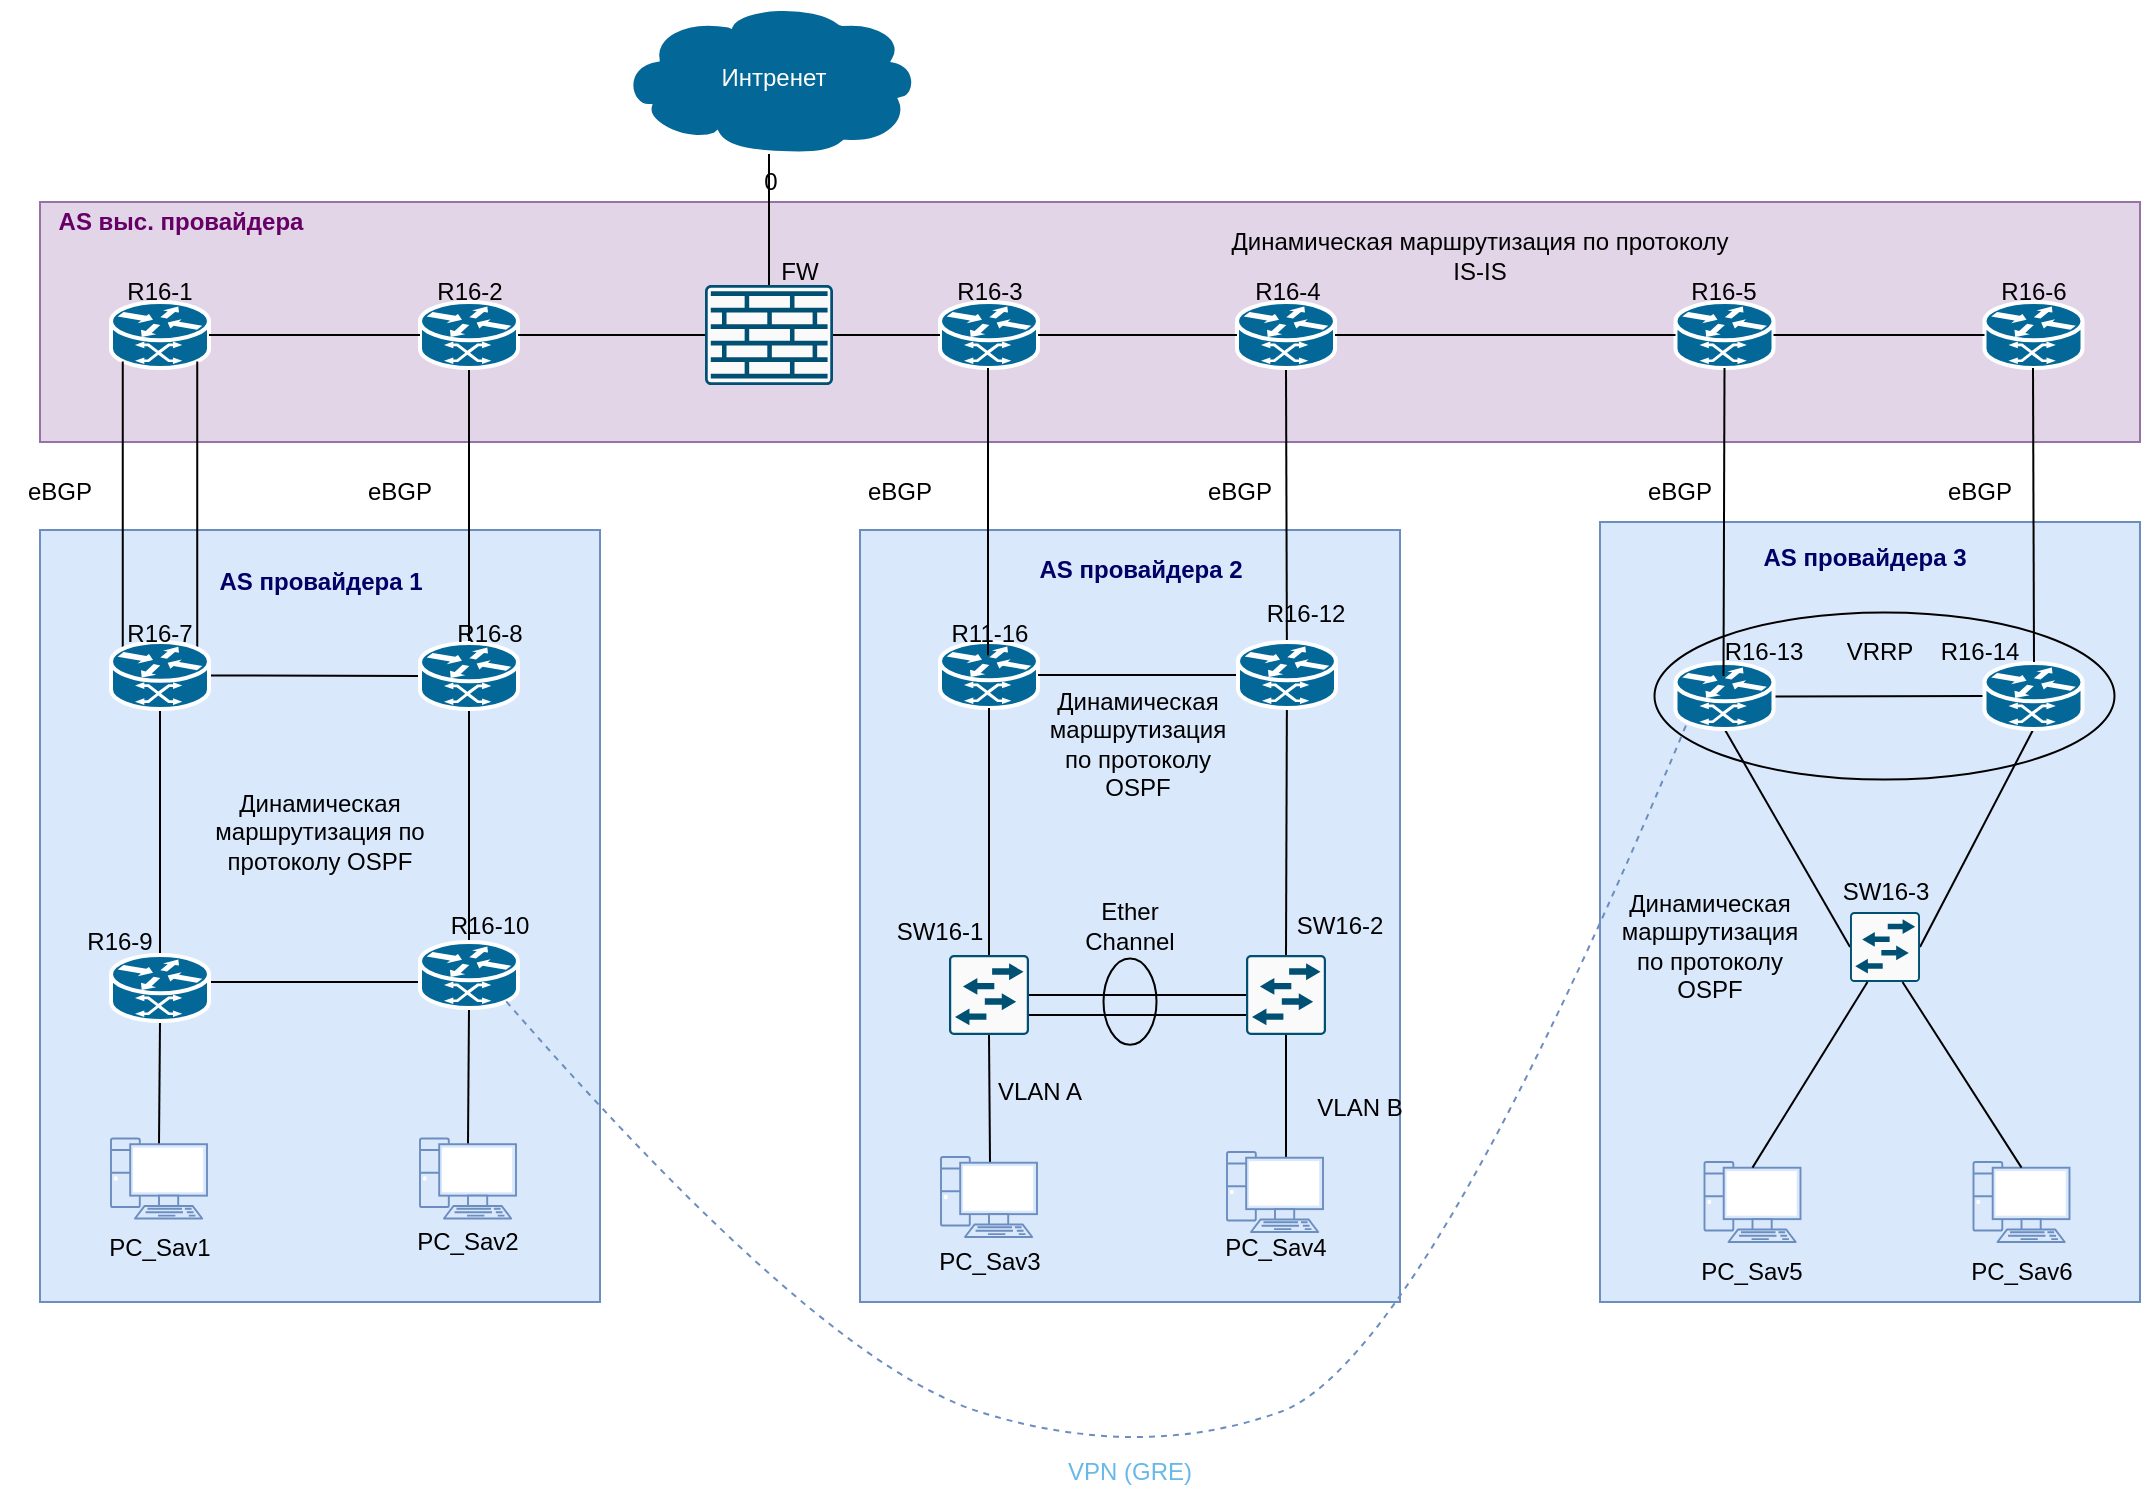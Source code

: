<mxfile version="24.1.0" type="device">
  <diagram name="Страница — 1" id="AS_jRVgHXqLolTaCPsnB">
    <mxGraphModel dx="1290" dy="1798" grid="1" gridSize="10" guides="1" tooltips="1" connect="1" arrows="1" fold="1" page="1" pageScale="1" pageWidth="827" pageHeight="1169" math="0" shadow="0">
      <root>
        <mxCell id="0" />
        <mxCell id="1" parent="0" />
        <mxCell id="_Y63xGjcMq6W06e6BIbA-4" value="" style="verticalLabelPosition=top;verticalAlign=bottom;html=1;shape=mxgraph.basic.rect;fillColor2=none;strokeWidth=1;size=20;indent=5;fillColor=#dae8fc;strokeColor=#6c8ebf;labelPosition=left;align=right;" parent="1" vertex="1">
          <mxGeometry x="850" y="210" width="270" height="390" as="geometry" />
        </mxCell>
        <mxCell id="xhjMILzV3hz77SDHHNJz-1" value="" style="verticalLabelPosition=top;verticalAlign=bottom;html=1;shape=mxgraph.basic.rect;fillColor2=none;strokeWidth=1;size=20;indent=5;fillColor=#e1d5e7;strokeColor=#9673a6;labelPosition=left;align=right;" parent="1" vertex="1">
          <mxGeometry x="70" y="50" width="1050" height="120" as="geometry" />
        </mxCell>
        <mxCell id="xhjMILzV3hz77SDHHNJz-2" value="AS выс. провайдера" style="text;strokeColor=none;fillColor=none;html=1;fontSize=12;fontStyle=1;verticalAlign=middle;align=center;fontColor=#660066;" parent="1" vertex="1">
          <mxGeometry x="60" y="40" width="160" height="40" as="geometry" />
        </mxCell>
        <mxCell id="xhjMILzV3hz77SDHHNJz-3" value="" style="verticalLabelPosition=top;verticalAlign=bottom;html=1;shape=mxgraph.basic.rect;fillColor2=none;strokeWidth=1;size=20;indent=5;fillColor=#dae8fc;strokeColor=#6c8ebf;labelPosition=left;align=right;" parent="1" vertex="1">
          <mxGeometry x="70" y="214" width="280" height="386" as="geometry" />
        </mxCell>
        <mxCell id="xhjMILzV3hz77SDHHNJz-5" value="&lt;font color=&quot;#000066&quot;&gt;AS провайдера 1&lt;/font&gt;" style="text;strokeColor=none;fillColor=none;html=1;fontSize=12;fontStyle=1;verticalAlign=middle;align=center;fontColor=#660066;" parent="1" vertex="1">
          <mxGeometry x="130" y="220" width="160" height="40" as="geometry" />
        </mxCell>
        <mxCell id="xhjMILzV3hz77SDHHNJz-6" value="" style="verticalLabelPosition=top;verticalAlign=bottom;html=1;shape=mxgraph.basic.rect;fillColor2=none;strokeWidth=1;size=20;indent=5;fillColor=#dae8fc;strokeColor=#6c8ebf;labelPosition=left;align=right;" parent="1" vertex="1">
          <mxGeometry x="480" y="214" width="270" height="386" as="geometry" />
        </mxCell>
        <mxCell id="xhjMILzV3hz77SDHHNJz-8" value="&lt;font color=&quot;#000066&quot;&gt;AS провайдера 2&lt;/font&gt;" style="text;strokeColor=none;fillColor=none;html=1;fontSize=12;fontStyle=1;verticalAlign=middle;align=center;fontColor=#660066;" parent="1" vertex="1">
          <mxGeometry x="540" y="214" width="160" height="40" as="geometry" />
        </mxCell>
        <mxCell id="xhjMILzV3hz77SDHHNJz-14" value="" style="shape=mxgraph.cisco.routers.atm_router;sketch=0;html=1;pointerEvents=1;dashed=0;fillColor=#036897;strokeColor=#ffffff;strokeWidth=2;verticalLabelPosition=bottom;verticalAlign=top;align=center;outlineConnect=0;" parent="1" vertex="1">
          <mxGeometry x="520" y="270" width="49" height="33" as="geometry" />
        </mxCell>
        <mxCell id="xhjMILzV3hz77SDHHNJz-16" value="" style="shape=mxgraph.cisco.routers.atm_router;sketch=0;html=1;pointerEvents=1;dashed=0;fillColor=#036897;strokeColor=#ffffff;strokeWidth=2;verticalLabelPosition=bottom;verticalAlign=top;align=center;outlineConnect=0;" parent="1" vertex="1">
          <mxGeometry x="105.5" y="100" width="49" height="33" as="geometry" />
        </mxCell>
        <mxCell id="xhjMILzV3hz77SDHHNJz-17" value="" style="shape=mxgraph.cisco.routers.atm_router;sketch=0;html=1;pointerEvents=1;dashed=0;fillColor=#036897;strokeColor=#ffffff;strokeWidth=2;verticalLabelPosition=bottom;verticalAlign=top;align=center;outlineConnect=0;" parent="1" vertex="1">
          <mxGeometry x="520" y="100" width="49" height="33" as="geometry" />
        </mxCell>
        <mxCell id="xhjMILzV3hz77SDHHNJz-19" value="0" style="shape=mxgraph.cisco.storage.cloud;sketch=0;html=1;pointerEvents=1;dashed=0;fillColor=#036897;strokeColor=#ffffff;strokeWidth=2;verticalLabelPosition=bottom;verticalAlign=top;align=center;outlineConnect=0;" parent="1" vertex="1">
          <mxGeometry x="359.5" y="-50" width="150" height="76" as="geometry" />
        </mxCell>
        <mxCell id="xhjMILzV3hz77SDHHNJz-20" value="" style="endArrow=none;html=1;rounded=0;exitX=0.5;exitY=0;exitDx=0;exitDy=0;exitPerimeter=0;" parent="1" target="xhjMILzV3hz77SDHHNJz-19" edge="1">
          <mxGeometry width="50" height="50" relative="1" as="geometry">
            <mxPoint x="434.5" y="100" as="sourcePoint" />
            <mxPoint x="440" y="50" as="targetPoint" />
          </mxGeometry>
        </mxCell>
        <mxCell id="xhjMILzV3hz77SDHHNJz-22" value="" style="endArrow=none;html=1;rounded=0;entryX=0.12;entryY=0.9;entryDx=0;entryDy=0;entryPerimeter=0;exitX=0.12;exitY=0.1;exitDx=0;exitDy=0;exitPerimeter=0;" parent="1" source="xhjMILzV3hz77SDHHNJz-13" target="xhjMILzV3hz77SDHHNJz-16" edge="1">
          <mxGeometry width="50" height="50" relative="1" as="geometry">
            <mxPoint x="390" y="200" as="sourcePoint" />
            <mxPoint x="440" y="150" as="targetPoint" />
          </mxGeometry>
        </mxCell>
        <mxCell id="xhjMILzV3hz77SDHHNJz-24" value="" style="endArrow=none;html=1;rounded=0;entryX=0.12;entryY=0.9;entryDx=0;entryDy=0;entryPerimeter=0;exitX=0.12;exitY=0.1;exitDx=0;exitDy=0;exitPerimeter=0;" parent="1" edge="1">
          <mxGeometry width="50" height="50" relative="1" as="geometry">
            <mxPoint x="544.0" y="276.6" as="sourcePoint" />
            <mxPoint x="544.0" y="133.0" as="targetPoint" />
            <Array as="points" />
          </mxGeometry>
        </mxCell>
        <mxCell id="6PX0Xd53wqyBHlGB1Elv-7" value="" style="sketch=0;points=[[0.015,0.015,0],[0.985,0.015,0],[0.985,0.985,0],[0.015,0.985,0],[0.25,0,0],[0.5,0,0],[0.75,0,0],[1,0.25,0],[1,0.5,0],[1,0.75,0],[0.75,1,0],[0.5,1,0],[0.25,1,0],[0,0.75,0],[0,0.5,0],[0,0.25,0]];verticalLabelPosition=bottom;html=1;verticalAlign=top;aspect=fixed;align=center;pointerEvents=1;shape=mxgraph.cisco19.rect;prIcon=l2_switch;fillColor=#FAFAFA;strokeColor=#005073;" parent="1" vertex="1">
          <mxGeometry x="524.5" y="426.5" width="40" height="40" as="geometry" />
        </mxCell>
        <mxCell id="6PX0Xd53wqyBHlGB1Elv-8" value="" style="sketch=0;points=[[0.015,0.015,0],[0.985,0.015,0],[0.985,0.985,0],[0.015,0.985,0],[0.25,0,0],[0.5,0,0],[0.75,0,0],[1,0.25,0],[1,0.5,0],[1,0.75,0],[0.75,1,0],[0.5,1,0],[0.25,1,0],[0,0.75,0],[0,0.5,0],[0,0.25,0]];verticalLabelPosition=bottom;html=1;verticalAlign=top;aspect=fixed;align=center;pointerEvents=1;shape=mxgraph.cisco19.rect;prIcon=l2_switch;fillColor=#FAFAFA;strokeColor=#005073;" parent="1" vertex="1">
          <mxGeometry x="673" y="426.5" width="40" height="40" as="geometry" />
        </mxCell>
        <mxCell id="6PX0Xd53wqyBHlGB1Elv-14" value="" style="endArrow=none;html=1;rounded=0;exitX=0.5;exitY=0;exitDx=0;exitDy=0;exitPerimeter=0;" parent="1" source="6PX0Xd53wqyBHlGB1Elv-63" target="6PX0Xd53wqyBHlGB1Elv-57" edge="1">
          <mxGeometry width="50" height="50" relative="1" as="geometry">
            <mxPoint x="200" y="340" as="sourcePoint" />
            <mxPoint x="260" y="220" as="targetPoint" />
          </mxGeometry>
        </mxCell>
        <mxCell id="6PX0Xd53wqyBHlGB1Elv-15" value="" style="endArrow=none;html=1;rounded=0;entryX=0.5;entryY=1;entryDx=0;entryDy=0;entryPerimeter=0;exitX=0.5;exitY=0;exitDx=0;exitDy=0;exitPerimeter=0;" parent="1" source="75TRWrQKPOs_3KoQO0vv-8" target="xhjMILzV3hz77SDHHNJz-13" edge="1">
          <mxGeometry width="50" height="50" relative="1" as="geometry">
            <mxPoint x="130" y="420" as="sourcePoint" />
            <mxPoint x="110" y="380" as="targetPoint" />
          </mxGeometry>
        </mxCell>
        <mxCell id="6PX0Xd53wqyBHlGB1Elv-16" value="" style="endArrow=none;html=1;rounded=0;entryX=0.5;entryY=1;entryDx=0;entryDy=0;entryPerimeter=0;" parent="1" source="75TRWrQKPOs_3KoQO0vv-7" target="6PX0Xd53wqyBHlGB1Elv-63" edge="1">
          <mxGeometry width="50" height="50" relative="1" as="geometry">
            <mxPoint x="284.5" y="420" as="sourcePoint" />
            <mxPoint x="200" y="380" as="targetPoint" />
          </mxGeometry>
        </mxCell>
        <mxCell id="6PX0Xd53wqyBHlGB1Elv-17" value="" style="endArrow=none;html=1;rounded=0;entryX=0.88;entryY=0.9;entryDx=0;entryDy=0;entryPerimeter=0;exitX=0.88;exitY=0.1;exitDx=0;exitDy=0;exitPerimeter=0;" parent="1" source="xhjMILzV3hz77SDHHNJz-13" target="xhjMILzV3hz77SDHHNJz-16" edge="1">
          <mxGeometry width="50" height="50" relative="1" as="geometry">
            <mxPoint x="180" y="250" as="sourcePoint" />
            <mxPoint x="230" y="200" as="targetPoint" />
          </mxGeometry>
        </mxCell>
        <mxCell id="6PX0Xd53wqyBHlGB1Elv-23" value="" style="endArrow=none;html=1;rounded=0;entryX=0.5;entryY=1;entryDx=0;entryDy=0;entryPerimeter=0;" parent="1" source="6PX0Xd53wqyBHlGB1Elv-66" target="6PX0Xd53wqyBHlGB1Elv-58" edge="1">
          <mxGeometry width="50" height="50" relative="1" as="geometry">
            <mxPoint x="440" y="340" as="sourcePoint" />
            <mxPoint x="430" y="330" as="targetPoint" />
          </mxGeometry>
        </mxCell>
        <mxCell id="6PX0Xd53wqyBHlGB1Elv-27" value="" style="endArrow=none;html=1;rounded=0;entryX=0.5;entryY=1;entryDx=0;entryDy=0;entryPerimeter=0;exitX=0.5;exitY=0;exitDx=0;exitDy=0;exitPerimeter=0;" parent="1" source="6PX0Xd53wqyBHlGB1Elv-7" target="xhjMILzV3hz77SDHHNJz-14" edge="1">
          <mxGeometry width="50" height="50" relative="1" as="geometry">
            <mxPoint x="603.5" y="426.5" as="sourcePoint" />
            <mxPoint x="609" y="376.5" as="targetPoint" />
          </mxGeometry>
        </mxCell>
        <mxCell id="6PX0Xd53wqyBHlGB1Elv-30" value="" style="endArrow=none;html=1;rounded=0;exitX=0.5;exitY=0;exitDx=0;exitDy=0;exitPerimeter=0;" parent="1" source="6PX0Xd53wqyBHlGB1Elv-8" target="6PX0Xd53wqyBHlGB1Elv-66" edge="1">
          <mxGeometry width="50" height="50" relative="1" as="geometry">
            <mxPoint x="688" y="416.5" as="sourcePoint" />
            <mxPoint x="688.5" y="376.5" as="targetPoint" />
          </mxGeometry>
        </mxCell>
        <mxCell id="6PX0Xd53wqyBHlGB1Elv-38" value="" style="endArrow=none;html=1;rounded=0;exitX=1;exitY=0.5;exitDx=0;exitDy=0;exitPerimeter=0;entryX=0;entryY=0.5;entryDx=0;entryDy=0;entryPerimeter=0;" parent="1" source="xhjMILzV3hz77SDHHNJz-13" target="6PX0Xd53wqyBHlGB1Elv-63" edge="1">
          <mxGeometry width="50" height="50" relative="1" as="geometry">
            <mxPoint x="130" y="293" as="sourcePoint" />
            <mxPoint x="270" y="290" as="targetPoint" />
          </mxGeometry>
        </mxCell>
        <mxCell id="6PX0Xd53wqyBHlGB1Elv-39" value="" style="endArrow=none;html=1;rounded=0;entryX=0;entryY=0.5;entryDx=0;entryDy=0;entryPerimeter=0;" parent="1" source="xhjMILzV3hz77SDHHNJz-14" target="6PX0Xd53wqyBHlGB1Elv-66" edge="1">
          <mxGeometry width="50" height="50" relative="1" as="geometry">
            <mxPoint x="629" y="356.5" as="sourcePoint" />
            <mxPoint x="668.5" y="356.5" as="targetPoint" />
          </mxGeometry>
        </mxCell>
        <mxCell id="6PX0Xd53wqyBHlGB1Elv-49" value="" style="endArrow=none;html=1;rounded=0;exitX=0.5;exitY=0.07;exitDx=0;exitDy=0;exitPerimeter=0;entryX=0.5;entryY=1;entryDx=0;entryDy=0;entryPerimeter=0;" parent="1" source="6bAkj0SdS_AGOqniXyPl-5" edge="1">
          <mxGeometry width="50" height="50" relative="1" as="geometry">
            <mxPoint x="130" y="530" as="sourcePoint" />
            <mxPoint x="130" y="460" as="targetPoint" />
          </mxGeometry>
        </mxCell>
        <mxCell id="6PX0Xd53wqyBHlGB1Elv-50" value="" style="endArrow=none;html=1;rounded=0;entryX=0.5;entryY=1;entryDx=0;entryDy=0;entryPerimeter=0;exitX=0.5;exitY=0.07;exitDx=0;exitDy=0;exitPerimeter=0;" parent="1" source="6bAkj0SdS_AGOqniXyPl-4" target="75TRWrQKPOs_3KoQO0vv-7" edge="1">
          <mxGeometry width="50" height="50" relative="1" as="geometry">
            <mxPoint x="284.5" y="510" as="sourcePoint" />
            <mxPoint x="284.5" y="460" as="targetPoint" />
          </mxGeometry>
        </mxCell>
        <mxCell id="6PX0Xd53wqyBHlGB1Elv-51" value="" style="endArrow=none;html=1;rounded=0;entryX=0.5;entryY=1;entryDx=0;entryDy=0;entryPerimeter=0;" parent="1" target="6PX0Xd53wqyBHlGB1Elv-7" edge="1">
          <mxGeometry width="50" height="50" relative="1" as="geometry">
            <mxPoint x="545" y="530" as="sourcePoint" />
            <mxPoint x="608.5" y="466.5" as="targetPoint" />
          </mxGeometry>
        </mxCell>
        <mxCell id="6PX0Xd53wqyBHlGB1Elv-52" value="" style="endArrow=none;html=1;rounded=0;entryX=0.5;entryY=1;entryDx=0;entryDy=0;entryPerimeter=0;" parent="1" target="6PX0Xd53wqyBHlGB1Elv-8" edge="1">
          <mxGeometry width="50" height="50" relative="1" as="geometry">
            <mxPoint x="693" y="530" as="sourcePoint" />
            <mxPoint x="688" y="466.5" as="targetPoint" />
          </mxGeometry>
        </mxCell>
        <mxCell id="6PX0Xd53wqyBHlGB1Elv-57" value="" style="shape=mxgraph.cisco.routers.atm_router;sketch=0;html=1;pointerEvents=1;dashed=0;fillColor=#036897;strokeColor=#ffffff;strokeWidth=2;verticalLabelPosition=bottom;verticalAlign=top;align=center;outlineConnect=0;" parent="1" vertex="1">
          <mxGeometry x="260" y="100" width="49" height="33" as="geometry" />
        </mxCell>
        <mxCell id="6PX0Xd53wqyBHlGB1Elv-58" value="" style="shape=mxgraph.cisco.routers.atm_router;sketch=0;html=1;pointerEvents=1;dashed=0;fillColor=#036897;strokeColor=#ffffff;strokeWidth=2;verticalLabelPosition=bottom;verticalAlign=top;align=center;outlineConnect=0;" parent="1" vertex="1">
          <mxGeometry x="668.5" y="100" width="49" height="33" as="geometry" />
        </mxCell>
        <mxCell id="6PX0Xd53wqyBHlGB1Elv-59" value="" style="endArrow=none;html=1;rounded=0;entryX=1;entryY=0.5;entryDx=0;entryDy=0;entryPerimeter=0;exitX=0;exitY=0.5;exitDx=0;exitDy=0;exitPerimeter=0;" parent="1" edge="1">
          <mxGeometry width="50" height="50" relative="1" as="geometry">
            <mxPoint x="264.5" y="440" as="sourcePoint" />
            <mxPoint x="150" y="440" as="targetPoint" />
          </mxGeometry>
        </mxCell>
        <mxCell id="6PX0Xd53wqyBHlGB1Elv-60" value="" style="endArrow=none;html=1;rounded=0;exitX=0;exitY=0.5;exitDx=0;exitDy=0;exitPerimeter=0;entryX=1;entryY=0.5;entryDx=0;entryDy=0;entryPerimeter=0;" parent="1" source="6PX0Xd53wqyBHlGB1Elv-8" target="6PX0Xd53wqyBHlGB1Elv-7" edge="1">
          <mxGeometry width="50" height="50" relative="1" as="geometry">
            <mxPoint x="668.5" y="446.5" as="sourcePoint" />
            <mxPoint x="580" y="447" as="targetPoint" />
          </mxGeometry>
        </mxCell>
        <mxCell id="6PX0Xd53wqyBHlGB1Elv-63" value="" style="shape=mxgraph.cisco.routers.atm_router;sketch=0;html=1;pointerEvents=1;dashed=0;fillColor=#036897;strokeColor=#ffffff;strokeWidth=2;verticalLabelPosition=bottom;verticalAlign=top;align=center;outlineConnect=0;" parent="1" vertex="1">
          <mxGeometry x="260" y="270.5" width="49" height="33" as="geometry" />
        </mxCell>
        <mxCell id="6PX0Xd53wqyBHlGB1Elv-66" value="" style="shape=mxgraph.cisco.routers.atm_router;sketch=0;html=1;pointerEvents=1;dashed=0;fillColor=#036897;strokeColor=#ffffff;strokeWidth=2;verticalLabelPosition=bottom;verticalAlign=top;align=center;outlineConnect=0;" parent="1" vertex="1">
          <mxGeometry x="669" y="270" width="49" height="33" as="geometry" />
        </mxCell>
        <mxCell id="6PX0Xd53wqyBHlGB1Elv-67" value="" style="endArrow=none;html=1;rounded=0;exitX=1;exitY=0.5;exitDx=0;exitDy=0;exitPerimeter=0;entryX=0;entryY=0.5;entryDx=0;entryDy=0;entryPerimeter=0;" parent="1" target="xhjMILzV3hz77SDHHNJz-13" edge="1">
          <mxGeometry width="50" height="50" relative="1" as="geometry">
            <mxPoint x="130" y="293" as="sourcePoint" />
            <mxPoint x="180" y="293" as="targetPoint" />
          </mxGeometry>
        </mxCell>
        <mxCell id="xhjMILzV3hz77SDHHNJz-13" value="" style="shape=mxgraph.cisco.routers.atm_router;sketch=0;html=1;pointerEvents=1;dashed=0;fillColor=#036897;strokeColor=#ffffff;strokeWidth=2;verticalLabelPosition=bottom;verticalAlign=top;align=center;outlineConnect=0;" parent="1" vertex="1">
          <mxGeometry x="105.5" y="270" width="49" height="33.5" as="geometry" />
        </mxCell>
        <mxCell id="6PX0Xd53wqyBHlGB1Elv-70" value="" style="endArrow=none;html=1;rounded=0;exitX=1;exitY=0.5;exitDx=0;exitDy=0;exitPerimeter=0;entryX=0;entryY=0.5;entryDx=0;entryDy=0;entryPerimeter=0;" parent="1" source="xhjMILzV3hz77SDHHNJz-16" target="6PX0Xd53wqyBHlGB1Elv-57" edge="1">
          <mxGeometry width="50" height="50" relative="1" as="geometry">
            <mxPoint x="370" y="180" as="sourcePoint" />
            <mxPoint x="420" y="130" as="targetPoint" />
          </mxGeometry>
        </mxCell>
        <mxCell id="6PX0Xd53wqyBHlGB1Elv-71" value="" style="endArrow=none;html=1;rounded=0;exitX=1;exitY=0.5;exitDx=0;exitDy=0;exitPerimeter=0;entryX=0;entryY=0.5;entryDx=0;entryDy=0;entryPerimeter=0;" parent="1" source="xhjMILzV3hz77SDHHNJz-17" target="6PX0Xd53wqyBHlGB1Elv-58" edge="1">
          <mxGeometry width="50" height="50" relative="1" as="geometry">
            <mxPoint x="563.5" y="116" as="sourcePoint" />
            <mxPoint x="668.5" y="116" as="targetPoint" />
          </mxGeometry>
        </mxCell>
        <mxCell id="6PX0Xd53wqyBHlGB1Elv-72" value="" style="endArrow=none;html=1;rounded=0;entryX=0;entryY=0.5;entryDx=0;entryDy=0;entryPerimeter=0;" parent="1" source="6PX0Xd53wqyBHlGB1Elv-57" edge="1">
          <mxGeometry width="50" height="50" relative="1" as="geometry">
            <mxPoint x="370" y="180" as="sourcePoint" />
            <mxPoint x="410" y="116.5" as="targetPoint" />
          </mxGeometry>
        </mxCell>
        <mxCell id="6PX0Xd53wqyBHlGB1Elv-73" value="" style="endArrow=none;html=1;rounded=0;entryX=1;entryY=0.5;entryDx=0;entryDy=0;entryPerimeter=0;exitX=0;exitY=0.5;exitDx=0;exitDy=0;exitPerimeter=0;" parent="1" source="xhjMILzV3hz77SDHHNJz-17" edge="1">
          <mxGeometry width="50" height="50" relative="1" as="geometry">
            <mxPoint x="370" y="180" as="sourcePoint" />
            <mxPoint x="459" y="116.5" as="targetPoint" />
          </mxGeometry>
        </mxCell>
        <mxCell id="6PX0Xd53wqyBHlGB1Elv-76" value="" style="endArrow=none;html=1;rounded=0;entryX=0;entryY=0.75;entryDx=0;entryDy=0;entryPerimeter=0;exitX=1;exitY=0.75;exitDx=0;exitDy=0;exitPerimeter=0;" parent="1" source="6PX0Xd53wqyBHlGB1Elv-7" target="6PX0Xd53wqyBHlGB1Elv-8" edge="1">
          <mxGeometry width="50" height="50" relative="1" as="geometry">
            <mxPoint x="370" y="380" as="sourcePoint" />
            <mxPoint x="420" y="330" as="targetPoint" />
          </mxGeometry>
        </mxCell>
        <mxCell id="6PX0Xd53wqyBHlGB1Elv-137" value="&lt;font color=&quot;#ffffff&quot;&gt;Интренет&lt;/font&gt;" style="text;html=1;align=center;verticalAlign=middle;whiteSpace=wrap;rounded=0;" parent="1" vertex="1">
          <mxGeometry x="406.5" y="-27" width="60" height="30" as="geometry" />
        </mxCell>
        <mxCell id="75TRWrQKPOs_3KoQO0vv-1" value="eBGP" style="text;html=1;align=center;verticalAlign=middle;whiteSpace=wrap;rounded=0;" parent="1" vertex="1">
          <mxGeometry x="50" y="180" width="60" height="30" as="geometry" />
        </mxCell>
        <mxCell id="75TRWrQKPOs_3KoQO0vv-2" value="eBGP" style="text;html=1;align=center;verticalAlign=middle;whiteSpace=wrap;rounded=0;" parent="1" vertex="1">
          <mxGeometry x="220" y="180" width="60" height="30" as="geometry" />
        </mxCell>
        <mxCell id="75TRWrQKPOs_3KoQO0vv-3" value="eBGP" style="text;html=1;align=center;verticalAlign=middle;whiteSpace=wrap;rounded=0;" parent="1" vertex="1">
          <mxGeometry x="470" y="180" width="60" height="30" as="geometry" />
        </mxCell>
        <mxCell id="75TRWrQKPOs_3KoQO0vv-4" value="eBGP" style="text;html=1;align=center;verticalAlign=middle;whiteSpace=wrap;rounded=0;" parent="1" vertex="1">
          <mxGeometry x="640" y="180" width="60" height="30" as="geometry" />
        </mxCell>
        <mxCell id="75TRWrQKPOs_3KoQO0vv-5" value="Динамическая маршрутизация по протоколу IS-IS" style="text;html=1;align=center;verticalAlign=middle;whiteSpace=wrap;rounded=0;" parent="1" vertex="1">
          <mxGeometry x="660" y="61.5" width="260" height="30" as="geometry" />
        </mxCell>
        <mxCell id="75TRWrQKPOs_3KoQO0vv-7" value="" style="shape=mxgraph.cisco.routers.atm_router;sketch=0;html=1;pointerEvents=1;dashed=0;fillColor=#036897;strokeColor=#ffffff;strokeWidth=2;verticalLabelPosition=bottom;verticalAlign=top;align=center;outlineConnect=0;" parent="1" vertex="1">
          <mxGeometry x="260" y="420" width="49" height="33" as="geometry" />
        </mxCell>
        <mxCell id="75TRWrQKPOs_3KoQO0vv-8" value="" style="shape=mxgraph.cisco.routers.atm_router;sketch=0;html=1;pointerEvents=1;dashed=0;fillColor=#036897;strokeColor=#ffffff;strokeWidth=2;verticalLabelPosition=bottom;verticalAlign=top;align=center;outlineConnect=0;" parent="1" vertex="1">
          <mxGeometry x="105.5" y="426.5" width="49" height="33" as="geometry" />
        </mxCell>
        <mxCell id="75TRWrQKPOs_3KoQO0vv-10" value="Динамическая маршрутизация по протоколу OSPF" style="text;html=1;align=center;verticalAlign=middle;whiteSpace=wrap;rounded=0;" parent="1" vertex="1">
          <mxGeometry x="140" y="350" width="140" height="30" as="geometry" />
        </mxCell>
        <mxCell id="75TRWrQKPOs_3KoQO0vv-11" value="" style="ellipse;whiteSpace=wrap;html=1;rotation=90;strokeColor=default;fillStyle=auto;fillColor=none;" parent="1" vertex="1">
          <mxGeometry x="593.45" y="436.56" width="43.12" height="26.5" as="geometry" />
        </mxCell>
        <mxCell id="75TRWrQKPOs_3KoQO0vv-14" value="Ether Channel" style="text;html=1;align=center;verticalAlign=middle;whiteSpace=wrap;rounded=0;" parent="1" vertex="1">
          <mxGeometry x="585.01" y="396.5" width="60" height="30" as="geometry" />
        </mxCell>
        <mxCell id="75TRWrQKPOs_3KoQO0vv-15" value="" style="ellipse;whiteSpace=wrap;html=1;fillColor=none;" parent="1" vertex="1">
          <mxGeometry x="877.25" y="255.25" width="230" height="83.5" as="geometry" />
        </mxCell>
        <mxCell id="75TRWrQKPOs_3KoQO0vv-16" value="VRRP" style="text;html=1;align=center;verticalAlign=middle;whiteSpace=wrap;rounded=0;" parent="1" vertex="1">
          <mxGeometry x="960" y="260" width="60" height="30" as="geometry" />
        </mxCell>
        <mxCell id="75TRWrQKPOs_3KoQO0vv-17" value="VLAN A" style="text;html=1;align=center;verticalAlign=middle;whiteSpace=wrap;rounded=0;" parent="1" vertex="1">
          <mxGeometry x="540" y="480" width="60" height="30" as="geometry" />
        </mxCell>
        <mxCell id="75TRWrQKPOs_3KoQO0vv-18" value="VLAN B" style="text;html=1;align=center;verticalAlign=middle;whiteSpace=wrap;rounded=0;" parent="1" vertex="1">
          <mxGeometry x="700" y="488.25" width="60" height="30" as="geometry" />
        </mxCell>
        <mxCell id="_Y63xGjcMq6W06e6BIbA-2" value="" style="shape=mxgraph.cisco.routers.atm_router;sketch=0;html=1;pointerEvents=1;dashed=0;fillColor=#036897;strokeColor=#ffffff;strokeWidth=2;verticalLabelPosition=bottom;verticalAlign=top;align=center;outlineConnect=0;" parent="1" vertex="1">
          <mxGeometry x="887.75" y="100" width="49" height="33" as="geometry" />
        </mxCell>
        <mxCell id="_Y63xGjcMq6W06e6BIbA-3" value="" style="shape=mxgraph.cisco.routers.atm_router;sketch=0;html=1;pointerEvents=1;dashed=0;fillColor=#036897;strokeColor=#ffffff;strokeWidth=2;verticalLabelPosition=bottom;verticalAlign=top;align=center;outlineConnect=0;" parent="1" vertex="1">
          <mxGeometry x="1042.25" y="100" width="49" height="33" as="geometry" />
        </mxCell>
        <mxCell id="_Y63xGjcMq6W06e6BIbA-5" value="&lt;font color=&quot;#000066&quot;&gt;AS провайдера 3&lt;/font&gt;" style="text;strokeColor=none;fillColor=none;html=1;fontSize=12;fontStyle=1;verticalAlign=middle;align=center;fontColor=#660066;" parent="1" vertex="1">
          <mxGeometry x="902.25" y="204.5" width="160" height="46" as="geometry" />
        </mxCell>
        <mxCell id="_Y63xGjcMq6W06e6BIbA-8" value="" style="endArrow=none;html=1;rounded=0;exitX=1;exitY=0.5;exitDx=0;exitDy=0;exitPerimeter=0;entryX=0;entryY=0.5;entryDx=0;entryDy=0;entryPerimeter=0;" parent="1" edge="1">
          <mxGeometry width="50" height="50" relative="1" as="geometry">
            <mxPoint x="936.75" y="297.25" as="sourcePoint" />
            <mxPoint x="1042.25" y="297" as="targetPoint" />
          </mxGeometry>
        </mxCell>
        <mxCell id="_Y63xGjcMq6W06e6BIbA-11" value="" style="endArrow=none;html=1;rounded=0;exitX=0;exitY=0.5;exitDx=0;exitDy=0;entryX=0.5;entryY=1;entryDx=0;entryDy=0;entryPerimeter=0;exitPerimeter=0;" parent="1" source="oRppkWq7N3InqZv32hxi-1" target="_Y63xGjcMq6W06e6BIbA-18" edge="1">
          <mxGeometry width="50" height="50" relative="1" as="geometry">
            <mxPoint x="982.25" y="535" as="sourcePoint" />
            <mxPoint x="912.25" y="470" as="targetPoint" />
          </mxGeometry>
        </mxCell>
        <mxCell id="_Y63xGjcMq6W06e6BIbA-12" value="" style="endArrow=none;html=1;rounded=0;entryX=0.5;entryY=1;entryDx=0;entryDy=0;entryPerimeter=0;exitX=1;exitY=0.5;exitDx=0;exitDy=0;exitPerimeter=0;" parent="1" source="oRppkWq7N3InqZv32hxi-1" target="_Y63xGjcMq6W06e6BIbA-17" edge="1">
          <mxGeometry width="50" height="50" relative="1" as="geometry">
            <mxPoint x="1022.25" y="535" as="sourcePoint" />
            <mxPoint x="1066.75" y="470" as="targetPoint" />
          </mxGeometry>
        </mxCell>
        <mxCell id="_Y63xGjcMq6W06e6BIbA-17" value="" style="shape=mxgraph.cisco.routers.atm_router;sketch=0;html=1;pointerEvents=1;dashed=0;fillColor=#036897;strokeColor=#ffffff;strokeWidth=2;verticalLabelPosition=bottom;verticalAlign=top;align=center;outlineConnect=0;" parent="1" vertex="1">
          <mxGeometry x="1042.25" y="280.5" width="49" height="33" as="geometry" />
        </mxCell>
        <mxCell id="_Y63xGjcMq6W06e6BIbA-18" value="" style="shape=mxgraph.cisco.routers.atm_router;sketch=0;html=1;pointerEvents=1;dashed=0;fillColor=#036897;strokeColor=#ffffff;strokeWidth=2;verticalLabelPosition=bottom;verticalAlign=top;align=center;outlineConnect=0;" parent="1" vertex="1">
          <mxGeometry x="887.75" y="280.5" width="49" height="33" as="geometry" />
        </mxCell>
        <mxCell id="_Y63xGjcMq6W06e6BIbA-19" value="Динамическая маршрутизация по протоколу OSPF" style="text;html=1;align=center;verticalAlign=middle;whiteSpace=wrap;rounded=0;" parent="1" vertex="1">
          <mxGeometry x="860.25" y="404.75" width="90" height="34.81" as="geometry" />
        </mxCell>
        <mxCell id="_Y63xGjcMq6W06e6BIbA-20" value="" style="endArrow=none;html=1;rounded=0;entryX=1;entryY=0.5;entryDx=0;entryDy=0;entryPerimeter=0;exitX=0;exitY=0.5;exitDx=0;exitDy=0;exitPerimeter=0;" parent="1" source="_Y63xGjcMq6W06e6BIbA-2" target="6PX0Xd53wqyBHlGB1Elv-58" edge="1">
          <mxGeometry width="50" height="50" relative="1" as="geometry">
            <mxPoint x="820" y="380" as="sourcePoint" />
            <mxPoint x="870" y="330" as="targetPoint" />
          </mxGeometry>
        </mxCell>
        <mxCell id="_Y63xGjcMq6W06e6BIbA-21" value="" style="endArrow=none;html=1;rounded=0;" parent="1" source="_Y63xGjcMq6W06e6BIbA-3" target="_Y63xGjcMq6W06e6BIbA-2" edge="1">
          <mxGeometry width="50" height="50" relative="1" as="geometry">
            <mxPoint x="1000" y="116" as="sourcePoint" />
            <mxPoint x="910" y="116" as="targetPoint" />
          </mxGeometry>
        </mxCell>
        <mxCell id="_Y63xGjcMq6W06e6BIbA-22" value="" style="endArrow=none;html=1;rounded=0;entryX=0.5;entryY=1;entryDx=0;entryDy=0;entryPerimeter=0;" parent="1" target="_Y63xGjcMq6W06e6BIbA-2" edge="1">
          <mxGeometry width="50" height="50" relative="1" as="geometry">
            <mxPoint x="911.75" y="287" as="sourcePoint" />
            <mxPoint x="911.75" y="150" as="targetPoint" />
          </mxGeometry>
        </mxCell>
        <mxCell id="_Y63xGjcMq6W06e6BIbA-23" value="" style="endArrow=none;html=1;rounded=0;entryX=0.5;entryY=1;entryDx=0;entryDy=0;entryPerimeter=0;" parent="1" edge="1">
          <mxGeometry width="50" height="50" relative="1" as="geometry">
            <mxPoint x="1067" y="280" as="sourcePoint" />
            <mxPoint x="1066.5" y="133" as="targetPoint" />
          </mxGeometry>
        </mxCell>
        <mxCell id="_Y63xGjcMq6W06e6BIbA-25" value="" style="sketch=0;points=[[0.015,0.015,0],[0.985,0.015,0],[0.985,0.985,0],[0.015,0.985,0],[0.25,0,0],[0.5,0,0],[0.75,0,0],[1,0.25,0],[1,0.5,0],[1,0.75,0],[0.75,1,0],[0.5,1,0],[0.25,1,0],[0,0.75,0],[0,0.5,0],[0,0.25,0]];verticalLabelPosition=bottom;html=1;verticalAlign=top;aspect=fixed;align=center;pointerEvents=1;shape=mxgraph.cisco19.rect;prIcon=firewall;fillColor=#FAFAFA;strokeColor=#005073;" parent="1" vertex="1">
          <mxGeometry x="402.5" y="91.5" width="64" height="50" as="geometry" />
        </mxCell>
        <mxCell id="_Y63xGjcMq6W06e6BIbA-26" value="eBGP" style="text;html=1;align=center;verticalAlign=middle;whiteSpace=wrap;rounded=0;" parent="1" vertex="1">
          <mxGeometry x="860" y="180" width="60" height="30" as="geometry" />
        </mxCell>
        <mxCell id="_Y63xGjcMq6W06e6BIbA-27" value="eBGP" style="text;html=1;align=center;verticalAlign=middle;whiteSpace=wrap;rounded=0;" parent="1" vertex="1">
          <mxGeometry x="1010" y="180" width="60" height="30" as="geometry" />
        </mxCell>
        <mxCell id="TK6NOgDMwPjvTCV0X6Z8-135" value="" style="curved=1;endArrow=none;html=1;rounded=0;exitX=0.88;exitY=0.9;exitDx=0;exitDy=0;exitPerimeter=0;entryX=0.12;entryY=0.9;entryDx=0;entryDy=0;entryPerimeter=0;strokeWidth=1;dashed=1;startFill=1;endFill=0;anchorPointDirection=1;editable=1;movable=1;resizable=1;rotatable=1;deletable=1;locked=0;connectable=1;fillColor=#dae8fc;strokeColor=#6c8ebf;" parent="1" source="75TRWrQKPOs_3KoQO0vv-7" target="_Y63xGjcMq6W06e6BIbA-18" edge="1">
          <mxGeometry width="50" height="50" relative="1" as="geometry">
            <mxPoint x="410" y="690" as="sourcePoint" />
            <mxPoint x="730" y="620" as="targetPoint" />
            <Array as="points">
              <mxPoint x="460" y="630" />
              <mxPoint x="620" y="680" />
              <mxPoint x="760" y="630" />
            </Array>
          </mxGeometry>
        </mxCell>
        <mxCell id="TK6NOgDMwPjvTCV0X6Z8-137" value="VPN (GRE)" style="text;html=1;align=center;verticalAlign=middle;whiteSpace=wrap;rounded=0;fontColor=#69b9e8;labelBackgroundColor=none;" parent="1" vertex="1">
          <mxGeometry x="574.5" y="670" width="80" height="30" as="geometry" />
        </mxCell>
        <mxCell id="TK6NOgDMwPjvTCV0X6Z8-138" value="R16-1" style="text;html=1;align=center;verticalAlign=middle;whiteSpace=wrap;rounded=0;" parent="1" vertex="1">
          <mxGeometry x="100" y="80" width="60" height="30" as="geometry" />
        </mxCell>
        <mxCell id="TK6NOgDMwPjvTCV0X6Z8-140" value="R16-2" style="text;html=1;align=center;verticalAlign=middle;whiteSpace=wrap;rounded=0;" parent="1" vertex="1">
          <mxGeometry x="254.5" y="80" width="60" height="30" as="geometry" />
        </mxCell>
        <mxCell id="TK6NOgDMwPjvTCV0X6Z8-141" value="FW" style="text;html=1;align=center;verticalAlign=middle;whiteSpace=wrap;rounded=0;" parent="1" vertex="1">
          <mxGeometry x="420" y="70" width="60" height="30" as="geometry" />
        </mxCell>
        <mxCell id="TK6NOgDMwPjvTCV0X6Z8-142" value="R16-3" style="text;html=1;align=center;verticalAlign=middle;whiteSpace=wrap;rounded=0;" parent="1" vertex="1">
          <mxGeometry x="514.5" y="80" width="60" height="30" as="geometry" />
        </mxCell>
        <mxCell id="TK6NOgDMwPjvTCV0X6Z8-144" value="R16-4" style="text;html=1;align=center;verticalAlign=middle;whiteSpace=wrap;rounded=0;" parent="1" vertex="1">
          <mxGeometry x="663.5" y="80" width="60" height="30" as="geometry" />
        </mxCell>
        <mxCell id="TK6NOgDMwPjvTCV0X6Z8-145" value="R16-5" style="text;html=1;align=center;verticalAlign=middle;whiteSpace=wrap;rounded=0;" parent="1" vertex="1">
          <mxGeometry x="882.25" y="80" width="60" height="30" as="geometry" />
        </mxCell>
        <mxCell id="TK6NOgDMwPjvTCV0X6Z8-146" value="R16-6" style="text;html=1;align=center;verticalAlign=middle;whiteSpace=wrap;rounded=0;" parent="1" vertex="1">
          <mxGeometry x="1036.75" y="80" width="60" height="30" as="geometry" />
        </mxCell>
        <mxCell id="TK6NOgDMwPjvTCV0X6Z8-147" value="R16-7" style="text;html=1;align=center;verticalAlign=middle;whiteSpace=wrap;rounded=0;" parent="1" vertex="1">
          <mxGeometry x="100" y="250.5" width="60" height="30" as="geometry" />
        </mxCell>
        <mxCell id="TK6NOgDMwPjvTCV0X6Z8-148" value="R16-8" style="text;html=1;align=center;verticalAlign=middle;whiteSpace=wrap;rounded=0;" parent="1" vertex="1">
          <mxGeometry x="264.5" y="250.5" width="60" height="30" as="geometry" />
        </mxCell>
        <mxCell id="TK6NOgDMwPjvTCV0X6Z8-149" value="R16-9" style="text;html=1;align=center;verticalAlign=middle;whiteSpace=wrap;rounded=0;" parent="1" vertex="1">
          <mxGeometry x="80" y="404.75" width="60" height="30" as="geometry" />
        </mxCell>
        <mxCell id="TK6NOgDMwPjvTCV0X6Z8-150" value="R16-10" style="text;html=1;align=center;verticalAlign=middle;whiteSpace=wrap;rounded=0;" parent="1" vertex="1">
          <mxGeometry x="264.5" y="396.5" width="60" height="30" as="geometry" />
        </mxCell>
        <mxCell id="TK6NOgDMwPjvTCV0X6Z8-151" value="R11-16" style="text;html=1;align=center;verticalAlign=middle;whiteSpace=wrap;rounded=0;" parent="1" vertex="1">
          <mxGeometry x="514.5" y="250.5" width="60" height="30" as="geometry" />
        </mxCell>
        <mxCell id="TK6NOgDMwPjvTCV0X6Z8-152" value="R16-12" style="text;html=1;align=center;verticalAlign=middle;whiteSpace=wrap;rounded=0;" parent="1" vertex="1">
          <mxGeometry x="673" y="240.5" width="60" height="30" as="geometry" />
        </mxCell>
        <mxCell id="TK6NOgDMwPjvTCV0X6Z8-153" value="R16-13" style="text;html=1;align=center;verticalAlign=middle;whiteSpace=wrap;rounded=0;" parent="1" vertex="1">
          <mxGeometry x="902.25" y="260" width="60" height="30" as="geometry" />
        </mxCell>
        <mxCell id="TK6NOgDMwPjvTCV0X6Z8-154" value="R16-14" style="text;html=1;align=center;verticalAlign=middle;whiteSpace=wrap;rounded=0;" parent="1" vertex="1">
          <mxGeometry x="1010" y="260" width="60" height="30" as="geometry" />
        </mxCell>
        <mxCell id="TK6NOgDMwPjvTCV0X6Z8-157" value="SW16-1" style="text;html=1;align=center;verticalAlign=middle;whiteSpace=wrap;rounded=0;" parent="1" vertex="1">
          <mxGeometry x="490" y="400.06" width="60" height="30" as="geometry" />
        </mxCell>
        <mxCell id="TK6NOgDMwPjvTCV0X6Z8-158" value="SW16-2" style="text;html=1;align=center;verticalAlign=middle;whiteSpace=wrap;rounded=0;" parent="1" vertex="1">
          <mxGeometry x="690" y="396.5" width="60" height="30" as="geometry" />
        </mxCell>
        <mxCell id="oRppkWq7N3InqZv32hxi-1" value="" style="sketch=0;points=[[0.015,0.015,0],[0.985,0.015,0],[0.985,0.985,0],[0.015,0.985,0],[0.25,0,0],[0.5,0,0],[0.75,0,0],[1,0.25,0],[1,0.5,0],[1,0.75,0],[0.75,1,0],[0.5,1,0],[0.25,1,0],[0,0.75,0],[0,0.5,0],[0,0.25,0]];verticalLabelPosition=bottom;html=1;verticalAlign=top;aspect=fixed;align=center;pointerEvents=1;shape=mxgraph.cisco19.rect;prIcon=l2_switch;fillColor=#FAFAFA;strokeColor=#005073;" parent="1" vertex="1">
          <mxGeometry x="975" y="405" width="35" height="35" as="geometry" />
        </mxCell>
        <mxCell id="oRppkWq7N3InqZv32hxi-2" value="" style="verticalAlign=top;verticalLabelPosition=bottom;labelPosition=center;align=center;html=1;outlineConnect=0;fillColor=#dae8fc;strokeColor=#6c8ebf;gradientDirection=north;strokeWidth=2;shape=mxgraph.networks.pc;" parent="1" vertex="1">
          <mxGeometry x="902.25" y="530" width="48" height="40" as="geometry" />
        </mxCell>
        <mxCell id="oRppkWq7N3InqZv32hxi-4" value="" style="verticalAlign=top;verticalLabelPosition=bottom;labelPosition=center;align=center;html=1;outlineConnect=0;fillColor=#dae8fc;strokeColor=#6c8ebf;gradientDirection=north;strokeWidth=2;shape=mxgraph.networks.pc;" parent="1" vertex="1">
          <mxGeometry x="1036.75" y="530" width="48" height="40" as="geometry" />
        </mxCell>
        <mxCell id="oRppkWq7N3InqZv32hxi-5" value="" style="endArrow=none;html=1;rounded=0;entryX=0.25;entryY=1;entryDx=0;entryDy=0;entryPerimeter=0;exitX=0.5;exitY=0.07;exitDx=0;exitDy=0;exitPerimeter=0;" parent="1" source="oRppkWq7N3InqZv32hxi-2" target="oRppkWq7N3InqZv32hxi-1" edge="1">
          <mxGeometry width="50" height="50" relative="1" as="geometry">
            <mxPoint x="920" y="610" as="sourcePoint" />
            <mxPoint x="970" y="560" as="targetPoint" />
          </mxGeometry>
        </mxCell>
        <mxCell id="oRppkWq7N3InqZv32hxi-6" value="" style="endArrow=none;html=1;rounded=0;entryX=0.75;entryY=1;entryDx=0;entryDy=0;entryPerimeter=0;exitX=0.5;exitY=0.07;exitDx=0;exitDy=0;exitPerimeter=0;" parent="1" source="oRppkWq7N3InqZv32hxi-4" target="oRppkWq7N3InqZv32hxi-1" edge="1">
          <mxGeometry width="50" height="50" relative="1" as="geometry">
            <mxPoint x="916" y="643" as="sourcePoint" />
            <mxPoint x="986" y="574" as="targetPoint" />
          </mxGeometry>
        </mxCell>
        <mxCell id="6bAkj0SdS_AGOqniXyPl-2" value="" style="verticalAlign=top;verticalLabelPosition=bottom;labelPosition=center;align=center;html=1;outlineConnect=0;fillColor=#dae8fc;strokeColor=#6c8ebf;gradientDirection=north;strokeWidth=2;shape=mxgraph.networks.pc;" parent="1" vertex="1">
          <mxGeometry x="663.5" y="525" width="48" height="40" as="geometry" />
        </mxCell>
        <mxCell id="6bAkj0SdS_AGOqniXyPl-3" value="" style="verticalAlign=top;verticalLabelPosition=bottom;labelPosition=center;align=center;html=1;outlineConnect=0;fillColor=#dae8fc;strokeColor=#6c8ebf;gradientDirection=north;strokeWidth=2;shape=mxgraph.networks.pc;" parent="1" vertex="1">
          <mxGeometry x="520.5" y="527.5" width="48" height="40" as="geometry" />
        </mxCell>
        <mxCell id="6bAkj0SdS_AGOqniXyPl-4" value="" style="verticalAlign=top;verticalLabelPosition=bottom;labelPosition=center;align=center;html=1;outlineConnect=0;fillColor=#dae8fc;strokeColor=#6c8ebf;gradientDirection=north;strokeWidth=2;shape=mxgraph.networks.pc;" parent="1" vertex="1">
          <mxGeometry x="260" y="518.25" width="48" height="40" as="geometry" />
        </mxCell>
        <mxCell id="6bAkj0SdS_AGOqniXyPl-5" value="" style="verticalAlign=top;verticalLabelPosition=bottom;labelPosition=center;align=center;html=1;outlineConnect=0;fillColor=#dae8fc;strokeColor=#6c8ebf;gradientDirection=north;strokeWidth=2;shape=mxgraph.networks.pc;" parent="1" vertex="1">
          <mxGeometry x="105.5" y="518.25" width="48" height="40" as="geometry" />
        </mxCell>
        <mxCell id="tl39kHhSPnBdUtpocWod-1" value="SW16-3" style="text;html=1;align=center;verticalAlign=middle;whiteSpace=wrap;rounded=0;" parent="1" vertex="1">
          <mxGeometry x="962.5" y="380" width="60" height="30" as="geometry" />
        </mxCell>
        <mxCell id="tl39kHhSPnBdUtpocWod-2" value="PC_Sav1" style="text;html=1;align=center;verticalAlign=middle;whiteSpace=wrap;rounded=0;" parent="1" vertex="1">
          <mxGeometry x="99.5" y="558.25" width="60" height="30" as="geometry" />
        </mxCell>
        <mxCell id="tl39kHhSPnBdUtpocWod-3" value="PC_Sav2" style="text;html=1;align=center;verticalAlign=middle;whiteSpace=wrap;rounded=0;" parent="1" vertex="1">
          <mxGeometry x="254" y="555" width="60" height="30" as="geometry" />
        </mxCell>
        <mxCell id="tl39kHhSPnBdUtpocWod-4" value="PC_Sav3" style="text;html=1;align=center;verticalAlign=middle;whiteSpace=wrap;rounded=0;" parent="1" vertex="1">
          <mxGeometry x="514.5" y="565" width="60" height="30" as="geometry" />
        </mxCell>
        <mxCell id="tl39kHhSPnBdUtpocWod-5" value="PC_Sav4" style="text;html=1;align=center;verticalAlign=middle;whiteSpace=wrap;rounded=0;" parent="1" vertex="1">
          <mxGeometry x="657.5" y="558.25" width="60" height="30" as="geometry" />
        </mxCell>
        <mxCell id="tl39kHhSPnBdUtpocWod-6" value="PC_Sav5" style="text;html=1;align=center;verticalAlign=middle;whiteSpace=wrap;rounded=0;" parent="1" vertex="1">
          <mxGeometry x="896.25" y="570" width="60" height="30" as="geometry" />
        </mxCell>
        <mxCell id="tl39kHhSPnBdUtpocWod-7" value="PC_Sav6" style="text;html=1;align=center;verticalAlign=middle;whiteSpace=wrap;rounded=0;" parent="1" vertex="1">
          <mxGeometry x="1030.75" y="570" width="60" height="30" as="geometry" />
        </mxCell>
        <mxCell id="BWjKbPCxzIuHe4j8qGuU-2" value="Динамическая маршрутизация по протоколу OSPF" style="text;html=1;align=center;verticalAlign=middle;whiteSpace=wrap;rounded=0;" vertex="1" parent="1">
          <mxGeometry x="573.5" y="303.94" width="90" height="34.81" as="geometry" />
        </mxCell>
      </root>
    </mxGraphModel>
  </diagram>
</mxfile>
